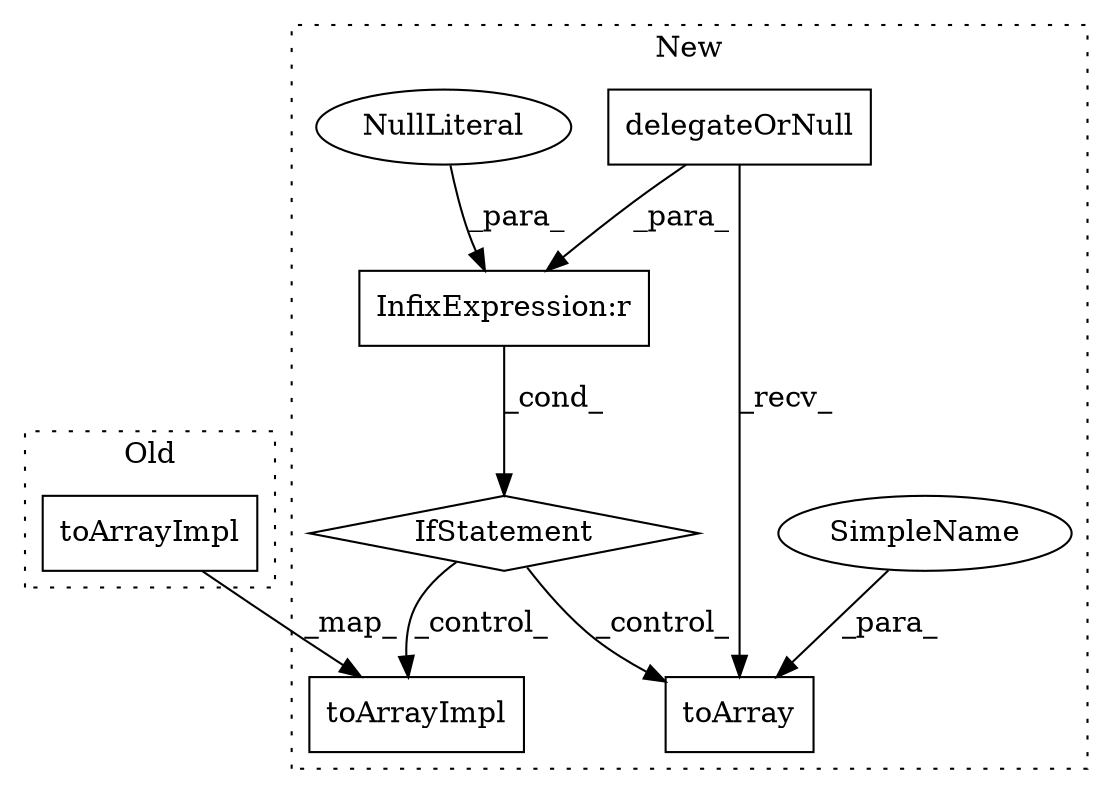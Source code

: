 digraph G {
subgraph cluster0 {
1 [label="toArrayImpl" a="32" s="25236,25266" l="12,1" shape="box"];
label = "Old";
style="dotted";
}
subgraph cluster1 {
2 [label="toArrayImpl" a="32" s="30537,30567" l="12,1" shape="box"];
3 [label="IfStatement" a="25" s="30470" l="13" shape="diamond"];
4 [label="delegateOrNull" a="32" s="30421" l="16" shape="box"];
5 [label="InfixExpression:r" a="27" s="30461" l="4" shape="box"];
6 [label="NullLiteral" a="33" s="30465" l="4" shape="ellipse"];
7 [label="toArray" a="32" s="30501,30510" l="8,1" shape="box"];
8 [label="SimpleName" a="42" s="30509" l="1" shape="ellipse"];
label = "New";
style="dotted";
}
1 -> 2 [label="_map_"];
3 -> 2 [label="_control_"];
3 -> 7 [label="_control_"];
4 -> 5 [label="_para_"];
4 -> 7 [label="_recv_"];
5 -> 3 [label="_cond_"];
6 -> 5 [label="_para_"];
8 -> 7 [label="_para_"];
}